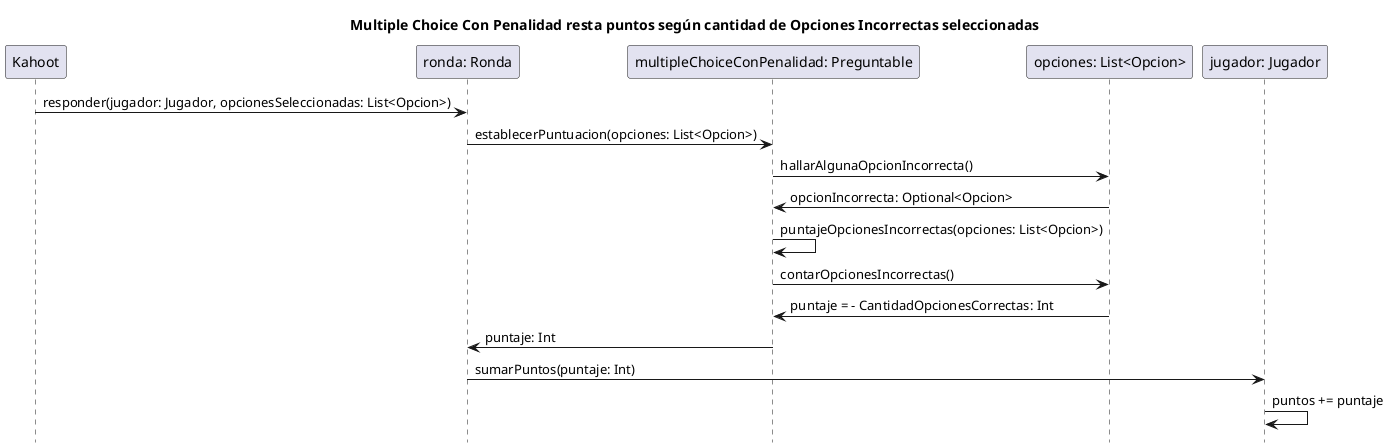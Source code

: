 @startuml
title Multiple Choice Con Penalidad resta puntos según cantidad de Opciones Incorrectas seleccionadas
hide footbox

    Kahoot-> "ronda: Ronda" as ronda : responder(jugador: Jugador, opcionesSeleccionadas: List<Opcion>)

    ronda-> "multipleChoiceConPenalidad: Preguntable" as MCpenalidad: establecerPuntuacion(opciones: List<Opcion>)

    MCpenalidad-> "opciones: List<Opcion>" as listaOpciones : hallarAlgunaOpcionIncorrecta()

    listaOpciones-> MCpenalidad : opcionIncorrecta: Optional<Opcion>

    MCpenalidad->MCpenalidad : puntajeOpcionesIncorrectas(opciones: List<Opcion>)

    MCpenalidad->listaOpciones : contarOpcionesIncorrectas()

    listaOpciones-> MCpenalidad :puntaje = - CantidadOpcionesCorrectas: Int

    MCpenalidad-> ronda : puntaje: Int

    ronda-> "jugador: Jugador" as jugador : sumarPuntos(puntaje: Int)

    jugador-> jugador: puntos += puntaje
@enduml